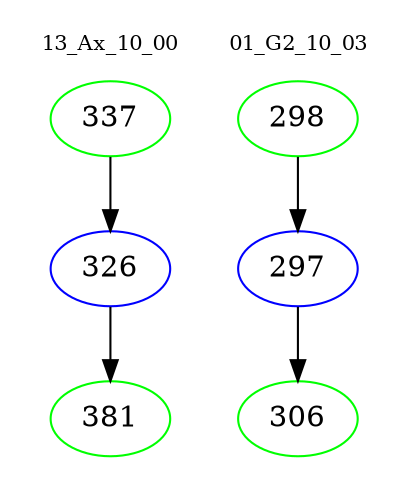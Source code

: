 digraph{
subgraph cluster_0 {
color = white
label = "13_Ax_10_00";
fontsize=10;
T0_337 [label="337", color="green"]
T0_337 -> T0_326 [color="black"]
T0_326 [label="326", color="blue"]
T0_326 -> T0_381 [color="black"]
T0_381 [label="381", color="green"]
}
subgraph cluster_1 {
color = white
label = "01_G2_10_03";
fontsize=10;
T1_298 [label="298", color="green"]
T1_298 -> T1_297 [color="black"]
T1_297 [label="297", color="blue"]
T1_297 -> T1_306 [color="black"]
T1_306 [label="306", color="green"]
}
}
